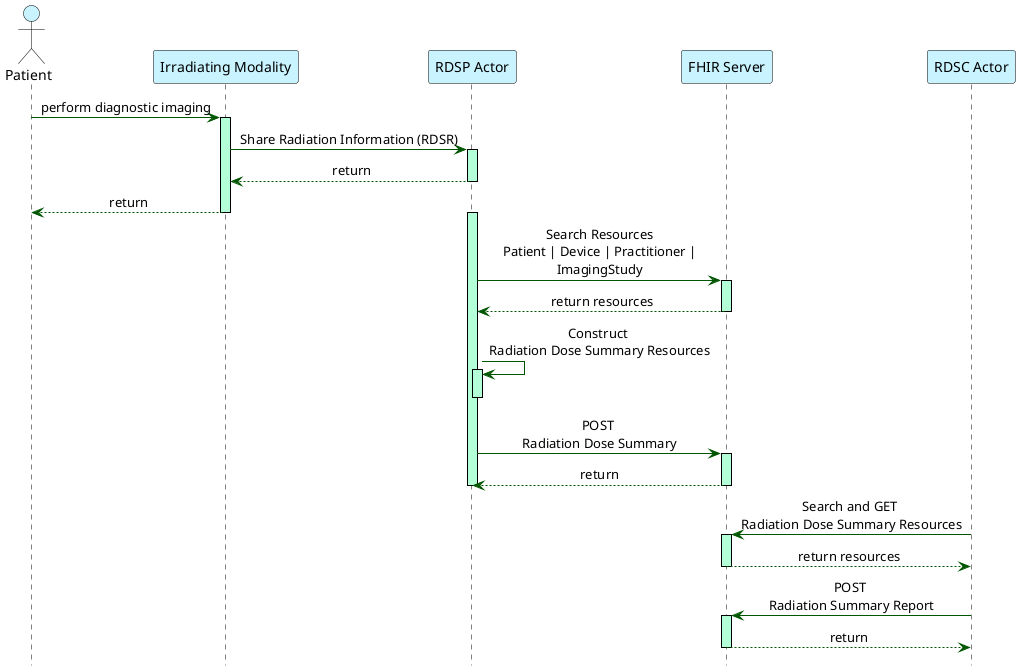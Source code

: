 @startuml seqs-implified
hide footbox
skinparam sequenceMessageAlign center
skinparam sequence {
ArrowColor #005500
LifeLineBorderColor Black
ActorFontColor Black
ActorBorderColor Black
ParticipantBorderColor Black
ParticipantBackgroundColor #c9f4ff
ActorBackgroundColor #c9f4ff
}

actor Patient
participant "Irradiating Modality" as IrradiatingModality
participant "RDSP Actor" as RDSP
participant "FHIR Server" as server
participant "RDSC Actor" as RDSC

Patient -> IrradiatingModality : perform diagnostic imaging
activate IrradiatingModality #b3ffd7

IrradiatingModality -> RDSP : Share Radiation Information (RDSR)
activate RDSP  #b3ffd7
RDSP --> IrradiatingModality : return
deactivate RDSP

IrradiatingModality --> Patient: return
deactivate IrradiatingModality

activate RDSP #b3ffd7
RDSP -> server : Search Resources\n Patient | Device | Practitioner | \nImagingStudy
activate server #b3ffd7
server --> RDSP : return resources
deactivate server

RDSP -> RDSP  : Construct \nRadiation Dose Summary Resources
activate RDSP #b3ffd7
deactivate RDSP

RDSP -> server : POST \nRadiation Dose Summary
activate server #b3ffd7
server --> RDSP : return
deactivate server
deactivate RDSP

RDSC -> server: Search and GET \nRadiation Dose Summary Resources
activate server #b3ffd7
server --> RDSC : return resources
deactivate server

RDSC -> server: POST \nRadiation Summary Report
activate server #b3ffd7
server --> RDSC : return
deactivate server
@enduml